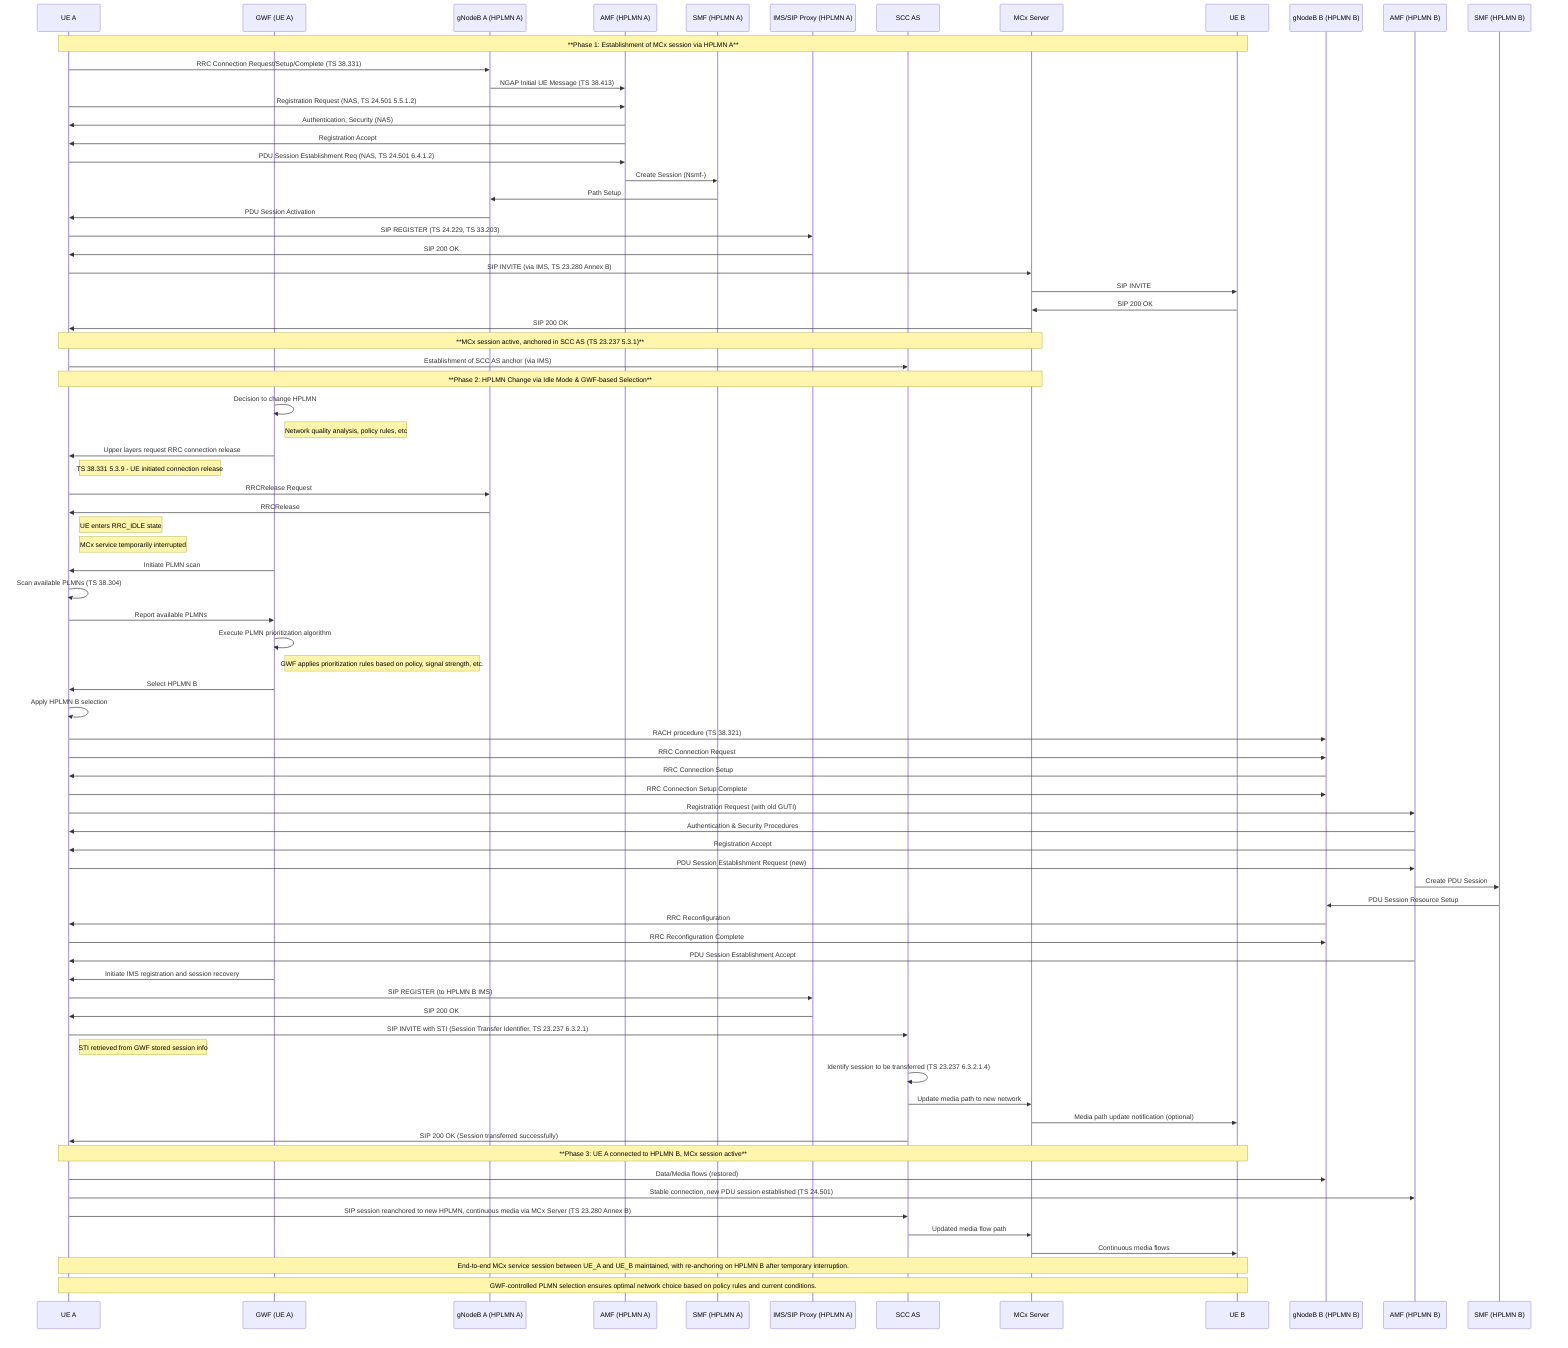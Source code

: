 sequenceDiagram
    %% === Phase 1: Establishment of MCx session via HPLMN A ===
    participant UE_A as UE A
    participant GWF_A as GWF (UE A)
    participant gNB_A as gNodeB A (HPLMN A)
    participant AMF_A as AMF (HPLMN A)
    participant SMF_A as SMF (HPLMN A)
    participant IMS as IMS/SIP Proxy (HPLMN A)
    participant SCC_AS as SCC AS
    participant MCX_AS as MCx Server
    participant UE_B as UE B
    participant gNB_B as gNodeB B (HPLMN B)
    participant AMF_B as AMF (HPLMN B)
    participant SMF_B as SMF (HPLMN B)

    Note over UE_A,UE_B: **Phase 1: Establishment of MCx session via HPLMN A**

    %% RAN - Radio Connection + 5G Access
    UE_A->>gNB_A: RRC Connection Request/Setup/Complete (TS 38.331)
    gNB_A->>AMF_A: NGAP Initial UE Message (TS 38.413)

    %% NAS - Authentication and Registration
    UE_A->>AMF_A: Registration Request (NAS, TS 24.501 5.5.1.2)
    AMF_A->>UE_A: Authentication, Security (NAS)
    AMF_A->>UE_A: Registration Accept

    %% NAS - PDU Session for Data
    UE_A->>AMF_A: PDU Session Establishment Req (NAS, TS 24.501 6.4.1.2)
    AMF_A->>SMF_A: Create Session (Nsmf-)
    SMF_A->>gNB_A: Path Setup

    %% RAN
    gNB_A->>UE_A: PDU Session Activation

    %% IMS/SIP - Establishment of MCx Voice Service
    UE_A->>IMS: SIP REGISTER (TS 24.229, TS 33.203)
    IMS->>UE_A: SIP 200 OK
    UE_A->>MCX_AS: SIP INVITE (via IMS, TS 23.280 Annex B)
    MCX_AS->>UE_B: SIP INVITE
    UE_B->>MCX_AS: SIP 200 OK
    MCX_AS->>UE_A: SIP 200 OK
    Note over UE_A,MCX_AS: **MCx session active, anchored in SCC AS (TS 23.237 5.3.1)**

    UE_A->>SCC_AS: Establishment of SCC AS anchor (via IMS)

    %% === Phase 2: HPLMN Change via Idle Mode & GWF Selection ===

    Note over UE_A,MCX_AS: **Phase 2: HPLMN Change via Idle Mode & GWF-based Selection**

    %% Decision from Gateway Function to change HPLMN
    GWF_A->>GWF_A: Decision to change HPLMN
    Note right of GWF_A: Network quality analysis, policy rules, etc
    %% Upper layers request to release connection
    GWF_A->>UE_A: Upper layers request RRC connection release
    Note right of UE_A: TS 38.331 5.3.9 - UE initiated connection release
    
    %% Going to Idle mode per UE request
    UE_A->>gNB_A: RRCRelease Request
    gNB_A->>UE_A: RRCRelease
    Note right of UE_A: UE enters RRC_IDLE state

    %% Service interruption starts here
    Note right of UE_A: MCx service temporarily interrupted

    %% Network Scanning & Selection driven by GWF
    GWF_A->>UE_A: Initiate PLMN scan
    UE_A->>UE_A: Scan available PLMNs (TS 38.304)
    UE_A->>GWF_A: Report available PLMNs
    GWF_A->>GWF_A: Execute PLMN prioritization algorithm
    Note right of GWF_A: GWF applies prioritization rules based on policy, signal strength, etc.
    GWF_A->>UE_A: Select HPLMN B
    UE_A->>UE_A: Apply HPLMN B selection

    %% Reestablish connection to new PLMN
    UE_A->>gNB_B: RACH procedure (TS 38.321)
    UE_A->>gNB_B: RRC Connection Request
    gNB_B->>UE_A: RRC Connection Setup
    UE_A->>gNB_B: RRC Connection Setup Complete

    %% NAS - Authentication and Registration with HPLMN B
    UE_A->>AMF_B: Registration Request (with old GUTI)
    AMF_B->>UE_A: Authentication & Security Procedures
    AMF_B->>UE_A: Registration Accept

    %% NAS - Create new PDU Session in HPLMN B
    UE_A->>AMF_B: PDU Session Establishment Request (new)
    AMF_B->>SMF_B: Create PDU Session
    SMF_B->>gNB_B: PDU Session Resource Setup
    gNB_B->>UE_A: RRC Reconfiguration
    UE_A->>gNB_B: RRC Reconfiguration Complete
    AMF_B->>UE_A: PDU Session Establishment Accept

    %% IMS/SIP - Session Recovery via SCC AS
    GWF_A->>UE_A: Initiate IMS registration and session recovery
    UE_A->>IMS: SIP REGISTER (to HPLMN B IMS)
    IMS->>UE_A: SIP 200 OK
    
    %% Using STI to recover/transfer MCx session
    UE_A->>SCC_AS: SIP INVITE with STI (Session Transfer Identifier, TS 23.237 6.3.2.1)
    Note right of UE_A: STI retrieved from GWF stored session info
    SCC_AS->>SCC_AS: Identify session to be transferred (TS 23.237 6.3.2.1.4)
    
    SCC_AS->>MCX_AS: Update media path to new network
    MCX_AS->>UE_B: Media path update notification (optional)
    
    SCC_AS->>UE_A: SIP 200 OK (Session transferred successfully)

    %% === Phase 3: UE_A connected to HPLMN B, MCx session maintained ===

    Note over UE_A,UE_B: **Phase 3: UE A connected to HPLMN B, MCx session active**

    %% RAN
    UE_A->>gNB_B: Data/Media flows (restored)

    %% NAS
    UE_A->>AMF_B: Stable connection, new PDU session established (TS 24.501)

    %% IMS/SIP/MCx
    UE_A->>SCC_AS: SIP session reanchored to new HPLMN, continuous media via MCx Server (TS 23.280 Annex B)
    SCC_AS->>MCX_AS: Updated media flow path
    MCX_AS->>UE_B: Continuous media flows
    Note over UE_A,UE_B: End-to-end MCx service session between UE_A and UE_B maintained, with re-anchoring on HPLMN B after temporary interruption.
    Note over UE_A,UE_B: GWF-controlled PLMN selection ensures optimal network choice based on policy rules and current conditions.